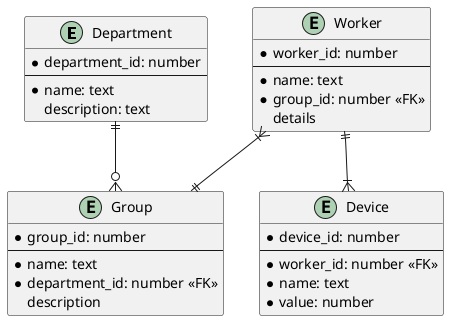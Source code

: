 @startuml
entity Department {
    * department_id: number
    --
    * name: text
    description: text
}

entity Group {
    * group_id: number
    --
    * name: text
    * department_id: number <<FK>>
    description
}

entity Worker {
    * worker_id: number
    --
    * name: text
    * group_id: number <<FK>>
    details
}

entity Device {
    * device_id: number
    --
    * worker_id: number <<FK>>
    * name: text
    * value: number
}


Department ||--o{ Group
Worker ||--|{ Device
Worker }|--|| Group
@enduml